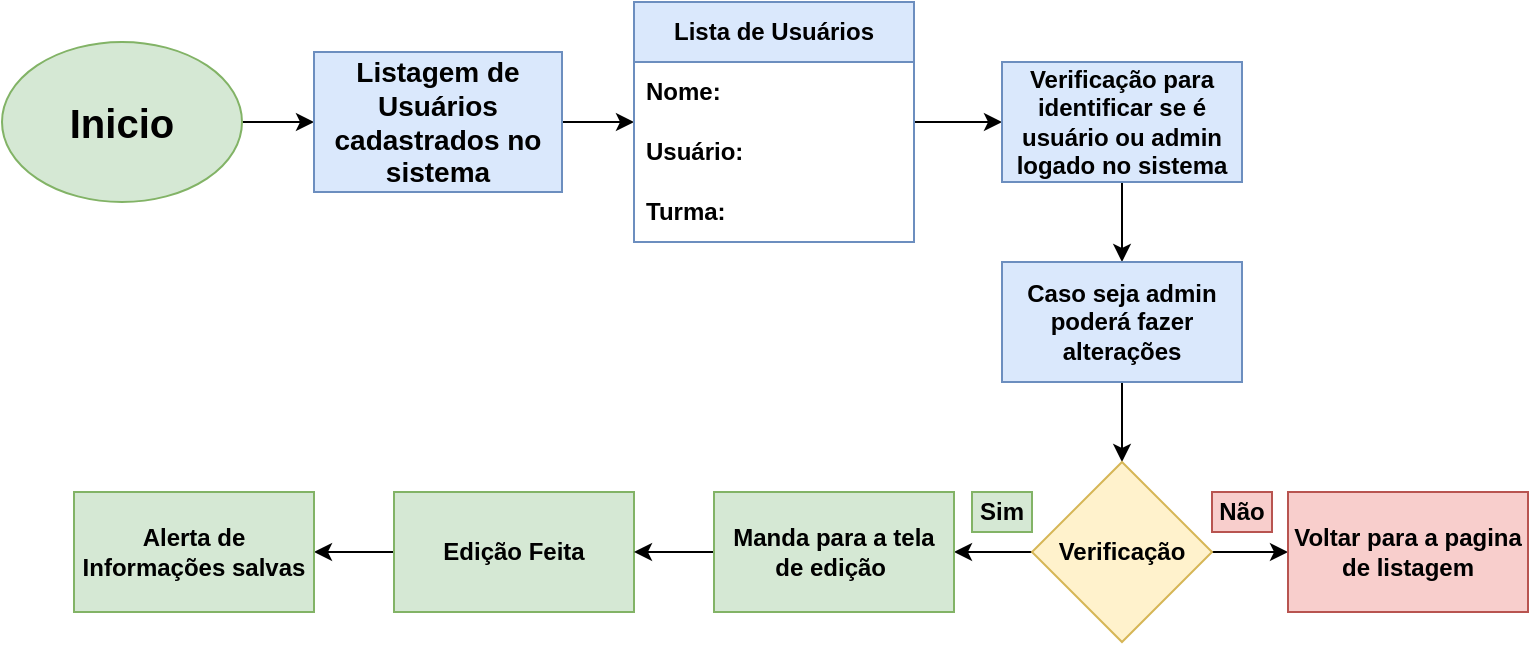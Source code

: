 <mxfile version="26.0.16">
  <diagram name="Página-1" id="O6kaz01IgFCKZnMHk3Ie">
    <mxGraphModel dx="1373" dy="731" grid="1" gridSize="10" guides="1" tooltips="1" connect="1" arrows="1" fold="1" page="1" pageScale="1" pageWidth="827" pageHeight="1169" math="0" shadow="0">
      <root>
        <mxCell id="0" />
        <mxCell id="1" parent="0" />
        <mxCell id="REtoYw6509QRqQoymFd6-5" style="edgeStyle=orthogonalEdgeStyle;rounded=0;orthogonalLoop=1;jettySize=auto;html=1;fontStyle=1" parent="1" source="REtoYw6509QRqQoymFd6-3" target="REtoYw6509QRqQoymFd6-4" edge="1">
          <mxGeometry relative="1" as="geometry" />
        </mxCell>
        <mxCell id="REtoYw6509QRqQoymFd6-3" value="&lt;h1 style=&quot;font-size: 20px;&quot;&gt;Inicio&lt;/h1&gt;" style="ellipse;whiteSpace=wrap;html=1;fontSize=20;fontStyle=1;fillColor=#d5e8d4;strokeColor=#82b366;" parent="1" vertex="1">
          <mxGeometry x="24" y="40" width="120" height="80" as="geometry" />
        </mxCell>
        <mxCell id="REtoYw6509QRqQoymFd6-16" style="edgeStyle=orthogonalEdgeStyle;rounded=0;orthogonalLoop=1;jettySize=auto;html=1;fontStyle=1" parent="1" source="REtoYw6509QRqQoymFd6-4" target="REtoYw6509QRqQoymFd6-8" edge="1">
          <mxGeometry relative="1" as="geometry" />
        </mxCell>
        <mxCell id="REtoYw6509QRqQoymFd6-4" value="Listagem de Usuários cadastrados no sistema" style="rounded=0;whiteSpace=wrap;html=1;fontStyle=1;fontSize=14;fillColor=#dae8fc;strokeColor=#6c8ebf;" parent="1" vertex="1">
          <mxGeometry x="180" y="45" width="124" height="70" as="geometry" />
        </mxCell>
        <mxCell id="REtoYw6509QRqQoymFd6-18" value="" style="edgeStyle=orthogonalEdgeStyle;rounded=0;orthogonalLoop=1;jettySize=auto;html=1;fontStyle=1" parent="1" source="REtoYw6509QRqQoymFd6-8" target="REtoYw6509QRqQoymFd6-17" edge="1">
          <mxGeometry relative="1" as="geometry" />
        </mxCell>
        <mxCell id="REtoYw6509QRqQoymFd6-8" value="Lista de Usuários" style="swimlane;fontStyle=1;childLayout=stackLayout;horizontal=1;startSize=30;horizontalStack=0;resizeParent=1;resizeParentMax=0;resizeLast=0;collapsible=1;marginBottom=0;whiteSpace=wrap;html=1;fontSize=12;fillColor=#dae8fc;strokeColor=#6c8ebf;" parent="1" vertex="1">
          <mxGeometry x="340" y="20" width="140" height="120" as="geometry" />
        </mxCell>
        <mxCell id="REtoYw6509QRqQoymFd6-9" value="Nome:" style="text;strokeColor=none;fillColor=none;align=left;verticalAlign=middle;spacingLeft=4;spacingRight=4;overflow=hidden;points=[[0,0.5],[1,0.5]];portConstraint=eastwest;rotatable=0;whiteSpace=wrap;html=1;fontStyle=1;fontSize=12;" parent="REtoYw6509QRqQoymFd6-8" vertex="1">
          <mxGeometry y="30" width="140" height="30" as="geometry" />
        </mxCell>
        <mxCell id="REtoYw6509QRqQoymFd6-10" value="Usuário:" style="text;strokeColor=none;fillColor=none;align=left;verticalAlign=middle;spacingLeft=4;spacingRight=4;overflow=hidden;points=[[0,0.5],[1,0.5]];portConstraint=eastwest;rotatable=0;whiteSpace=wrap;html=1;fontStyle=1;fontSize=12;" parent="REtoYw6509QRqQoymFd6-8" vertex="1">
          <mxGeometry y="60" width="140" height="30" as="geometry" />
        </mxCell>
        <mxCell id="REtoYw6509QRqQoymFd6-11" value="Turma:" style="text;strokeColor=none;fillColor=none;align=left;verticalAlign=middle;spacingLeft=4;spacingRight=4;overflow=hidden;points=[[0,0.5],[1,0.5]];portConstraint=eastwest;rotatable=0;whiteSpace=wrap;html=1;fontStyle=1;fontSize=12;" parent="REtoYw6509QRqQoymFd6-8" vertex="1">
          <mxGeometry y="90" width="140" height="30" as="geometry" />
        </mxCell>
        <mxCell id="REtoYw6509QRqQoymFd6-20" value="" style="edgeStyle=orthogonalEdgeStyle;rounded=0;orthogonalLoop=1;jettySize=auto;html=1;fontStyle=1" parent="1" source="REtoYw6509QRqQoymFd6-17" target="REtoYw6509QRqQoymFd6-19" edge="1">
          <mxGeometry relative="1" as="geometry" />
        </mxCell>
        <mxCell id="REtoYw6509QRqQoymFd6-17" value="Verificação para identificar se é usuário ou admin logado no sistema" style="whiteSpace=wrap;html=1;fontStyle=1;startSize=30;fillColor=#dae8fc;strokeColor=#6c8ebf;" parent="1" vertex="1">
          <mxGeometry x="524" y="50" width="120" height="60" as="geometry" />
        </mxCell>
        <mxCell id="REtoYw6509QRqQoymFd6-22" value="" style="edgeStyle=orthogonalEdgeStyle;rounded=0;orthogonalLoop=1;jettySize=auto;html=1;entryX=0.5;entryY=0;entryDx=0;entryDy=0;fontStyle=1" parent="1" source="REtoYw6509QRqQoymFd6-19" target="REtoYw6509QRqQoymFd6-26" edge="1">
          <mxGeometry relative="1" as="geometry">
            <mxPoint x="739.267" y="150.016" as="targetPoint" />
          </mxGeometry>
        </mxCell>
        <mxCell id="REtoYw6509QRqQoymFd6-19" value="Caso seja admin poderá fazer alterações" style="whiteSpace=wrap;html=1;fontStyle=1;startSize=30;fillColor=#dae8fc;strokeColor=#6c8ebf;" parent="1" vertex="1">
          <mxGeometry x="524" y="150" width="120" height="60" as="geometry" />
        </mxCell>
        <mxCell id="94uX9YDPOIOc10lX5Dhs-2" value="" style="edgeStyle=orthogonalEdgeStyle;rounded=0;orthogonalLoop=1;jettySize=auto;html=1;" edge="1" parent="1" source="REtoYw6509QRqQoymFd6-23" target="94uX9YDPOIOc10lX5Dhs-1">
          <mxGeometry relative="1" as="geometry" />
        </mxCell>
        <mxCell id="REtoYw6509QRqQoymFd6-23" value="Edição Feita" style="whiteSpace=wrap;html=1;fontStyle=1;startSize=30;fontSize=12;fillColor=#d5e8d4;strokeColor=#82b366;" parent="1" vertex="1">
          <mxGeometry x="220" y="265" width="120" height="60" as="geometry" />
        </mxCell>
        <mxCell id="REtoYw6509QRqQoymFd6-25" value="Sim" style="rounded=0;whiteSpace=wrap;html=1;fillColor=#d5e8d4;strokeColor=#82b366;fontStyle=1" parent="1" vertex="1">
          <mxGeometry x="509" y="265" width="30" height="20" as="geometry" />
        </mxCell>
        <mxCell id="REtoYw6509QRqQoymFd6-39" value="" style="edgeStyle=orthogonalEdgeStyle;rounded=0;orthogonalLoop=1;jettySize=auto;html=1;fontStyle=1" parent="1" source="REtoYw6509QRqQoymFd6-26" target="REtoYw6509QRqQoymFd6-38" edge="1">
          <mxGeometry relative="1" as="geometry" />
        </mxCell>
        <mxCell id="REtoYw6509QRqQoymFd6-43" style="edgeStyle=orthogonalEdgeStyle;rounded=0;orthogonalLoop=1;jettySize=auto;html=1;entryX=1;entryY=0.5;entryDx=0;entryDy=0;fontStyle=1" parent="1" source="REtoYw6509QRqQoymFd6-26" target="REtoYw6509QRqQoymFd6-42" edge="1">
          <mxGeometry relative="1" as="geometry" />
        </mxCell>
        <mxCell id="REtoYw6509QRqQoymFd6-26" value="Verificação" style="rhombus;whiteSpace=wrap;html=1;fontStyle=1;fillColor=#fff2cc;strokeColor=#d6b656;" parent="1" vertex="1">
          <mxGeometry x="539" y="250" width="90" height="90" as="geometry" />
        </mxCell>
        <mxCell id="REtoYw6509QRqQoymFd6-38" value="Voltar para a pagina de listagem" style="whiteSpace=wrap;html=1;fontStyle=1;fillColor=#f8cecc;strokeColor=#b85450;" parent="1" vertex="1">
          <mxGeometry x="667" y="265" width="120" height="60" as="geometry" />
        </mxCell>
        <mxCell id="REtoYw6509QRqQoymFd6-41" value="Não" style="rounded=0;whiteSpace=wrap;html=1;fillColor=#f8cecc;strokeColor=#b85450;fontStyle=1" parent="1" vertex="1">
          <mxGeometry x="629" y="265" width="30" height="20" as="geometry" />
        </mxCell>
        <mxCell id="REtoYw6509QRqQoymFd6-44" style="edgeStyle=orthogonalEdgeStyle;rounded=0;orthogonalLoop=1;jettySize=auto;html=1;entryX=1;entryY=0.5;entryDx=0;entryDy=0;fontStyle=1" parent="1" source="REtoYw6509QRqQoymFd6-42" target="REtoYw6509QRqQoymFd6-23" edge="1">
          <mxGeometry relative="1" as="geometry" />
        </mxCell>
        <mxCell id="REtoYw6509QRqQoymFd6-42" value="&lt;span&gt;Manda para a tela de edição&amp;nbsp;&lt;/span&gt;" style="whiteSpace=wrap;html=1;fontStyle=1;startSize=30;fillColor=#d5e8d4;strokeColor=#82b366;" parent="1" vertex="1">
          <mxGeometry x="380" y="265" width="120" height="60" as="geometry" />
        </mxCell>
        <mxCell id="94uX9YDPOIOc10lX5Dhs-1" value="Alerta de Informações salvas" style="whiteSpace=wrap;html=1;fillColor=#d5e8d4;strokeColor=#82b366;fontStyle=1;startSize=30;" vertex="1" parent="1">
          <mxGeometry x="60" y="265" width="120" height="60" as="geometry" />
        </mxCell>
      </root>
    </mxGraphModel>
  </diagram>
</mxfile>
